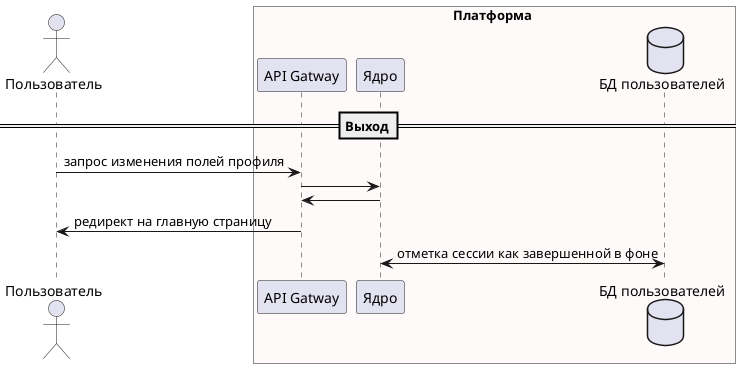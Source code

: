 @startuml
actor "Пользователь" as user
box Платформа #snow
participant "API Gatway" as gateway
participant "Ядро" as core
database "БД пользователей" as userDB
end box

==Выход==
user->gateway: запрос изменения полей профиля
gateway -> core
core -> gateway
gateway -> user: редирект на главную страницу
core <-> userDB: отметка сессии как завершенной в фоне
@enduml
